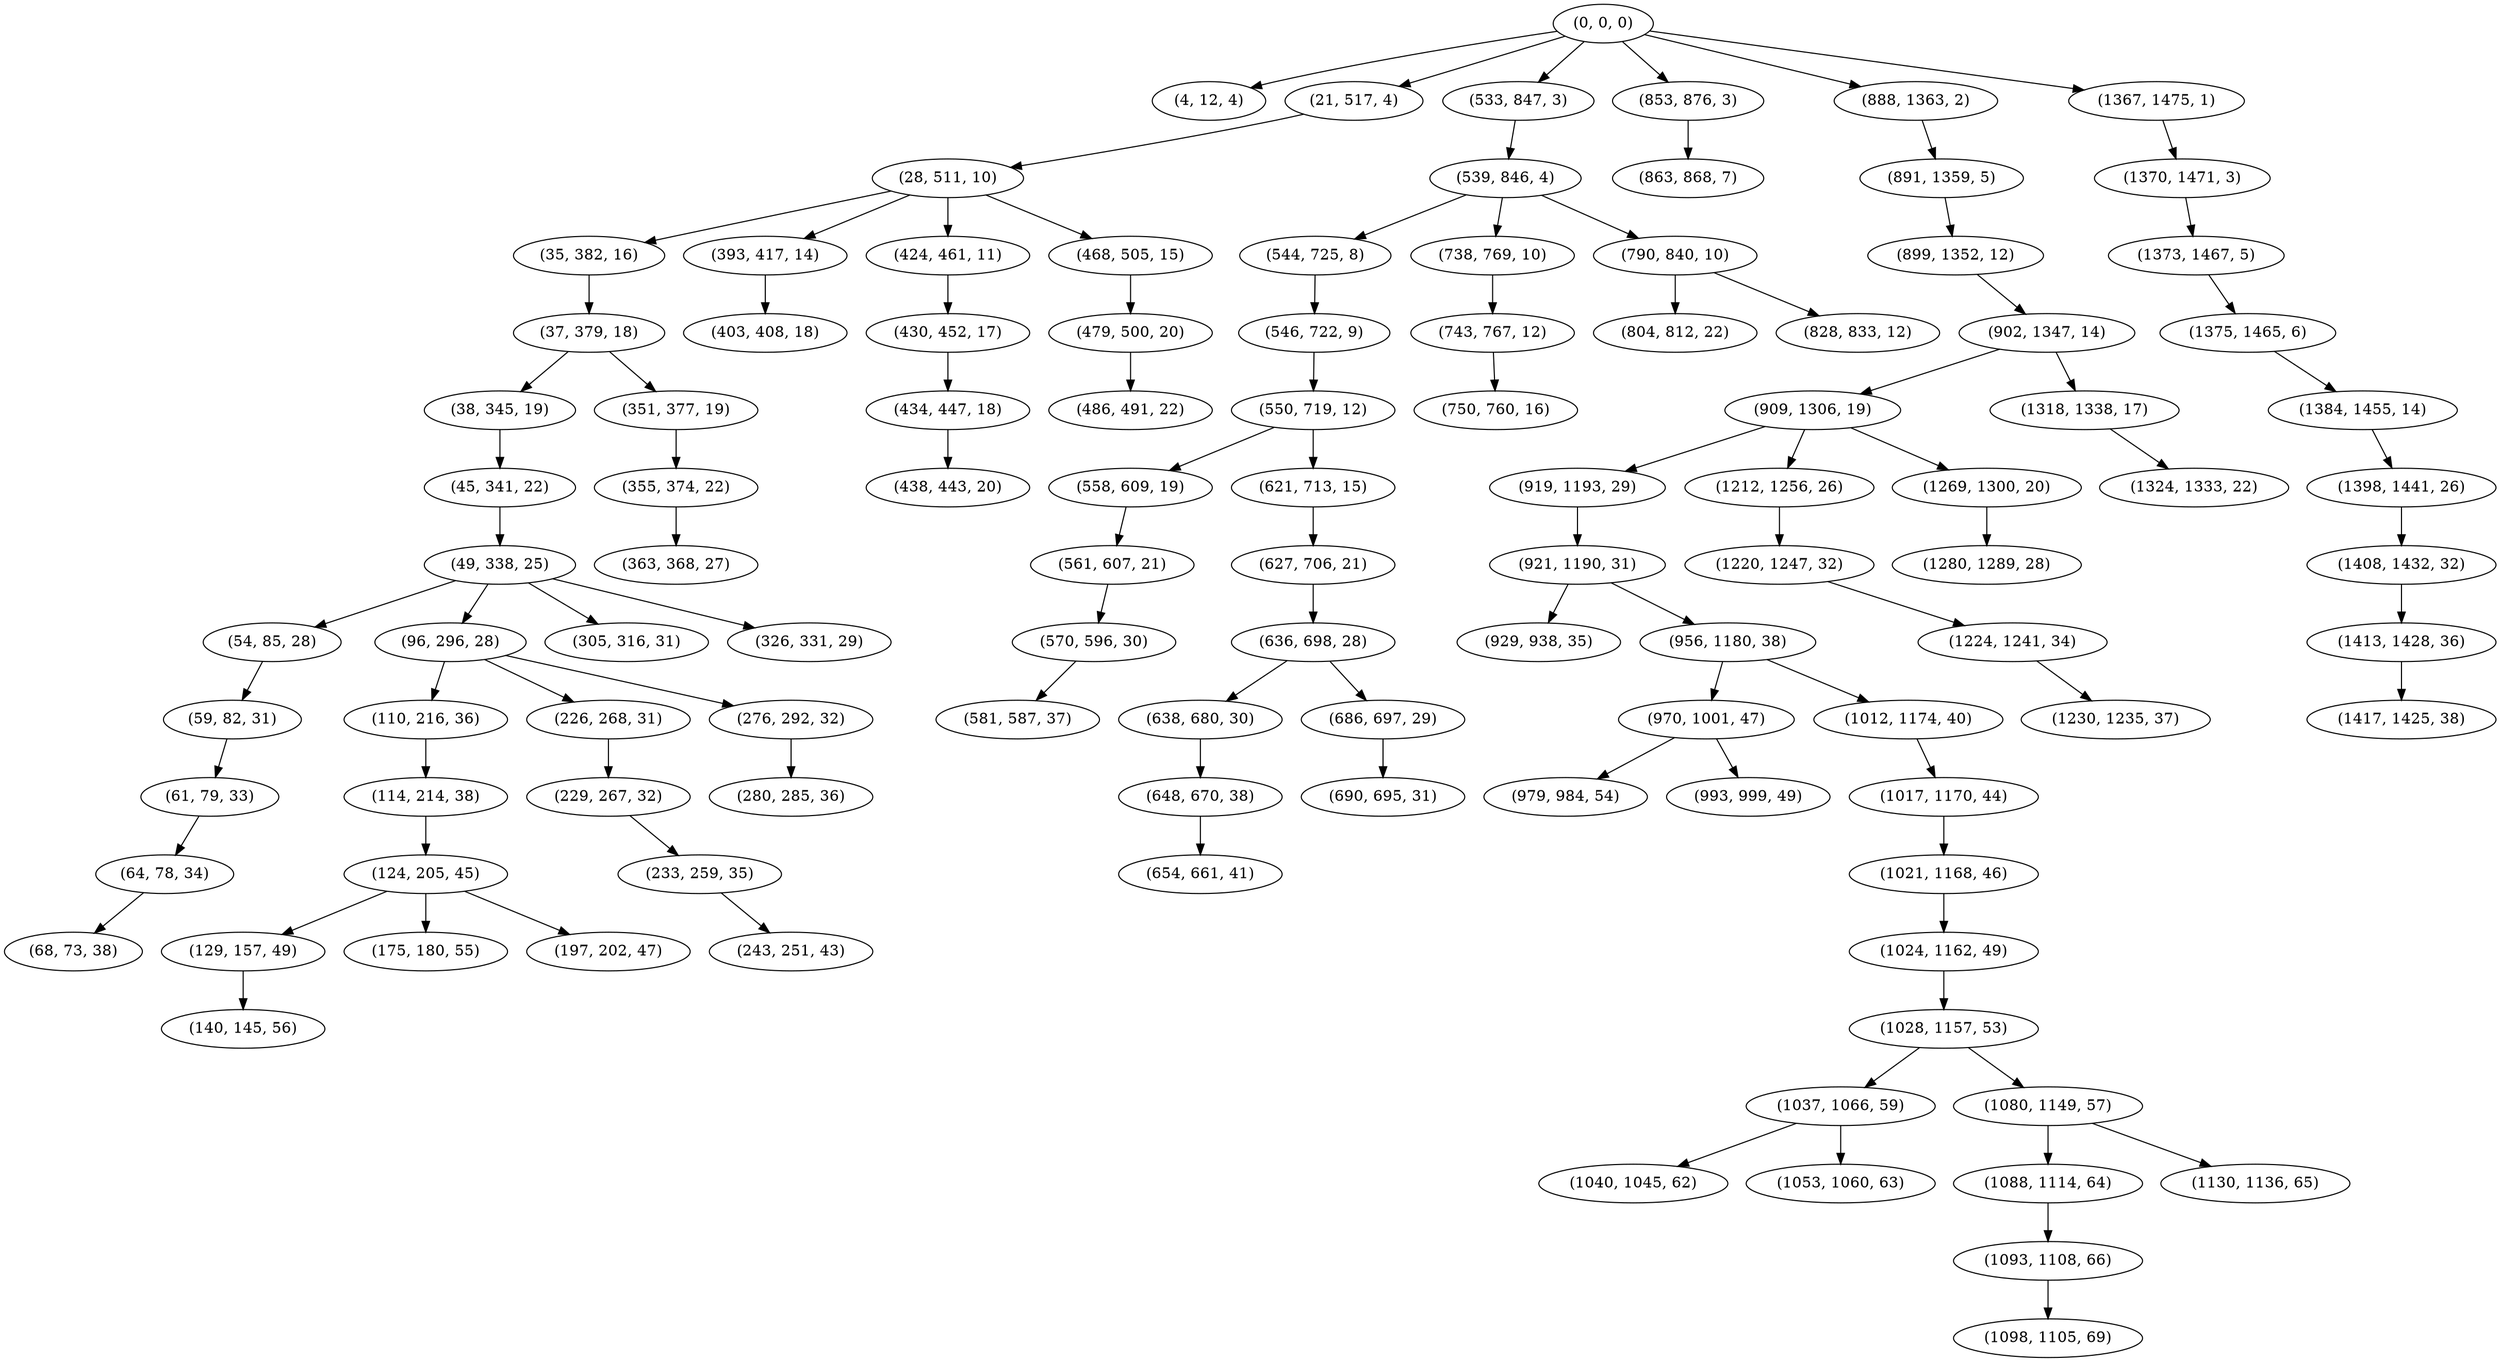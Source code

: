 digraph tree {
    "(0, 0, 0)";
    "(4, 12, 4)";
    "(21, 517, 4)";
    "(28, 511, 10)";
    "(35, 382, 16)";
    "(37, 379, 18)";
    "(38, 345, 19)";
    "(45, 341, 22)";
    "(49, 338, 25)";
    "(54, 85, 28)";
    "(59, 82, 31)";
    "(61, 79, 33)";
    "(64, 78, 34)";
    "(68, 73, 38)";
    "(96, 296, 28)";
    "(110, 216, 36)";
    "(114, 214, 38)";
    "(124, 205, 45)";
    "(129, 157, 49)";
    "(140, 145, 56)";
    "(175, 180, 55)";
    "(197, 202, 47)";
    "(226, 268, 31)";
    "(229, 267, 32)";
    "(233, 259, 35)";
    "(243, 251, 43)";
    "(276, 292, 32)";
    "(280, 285, 36)";
    "(305, 316, 31)";
    "(326, 331, 29)";
    "(351, 377, 19)";
    "(355, 374, 22)";
    "(363, 368, 27)";
    "(393, 417, 14)";
    "(403, 408, 18)";
    "(424, 461, 11)";
    "(430, 452, 17)";
    "(434, 447, 18)";
    "(438, 443, 20)";
    "(468, 505, 15)";
    "(479, 500, 20)";
    "(486, 491, 22)";
    "(533, 847, 3)";
    "(539, 846, 4)";
    "(544, 725, 8)";
    "(546, 722, 9)";
    "(550, 719, 12)";
    "(558, 609, 19)";
    "(561, 607, 21)";
    "(570, 596, 30)";
    "(581, 587, 37)";
    "(621, 713, 15)";
    "(627, 706, 21)";
    "(636, 698, 28)";
    "(638, 680, 30)";
    "(648, 670, 38)";
    "(654, 661, 41)";
    "(686, 697, 29)";
    "(690, 695, 31)";
    "(738, 769, 10)";
    "(743, 767, 12)";
    "(750, 760, 16)";
    "(790, 840, 10)";
    "(804, 812, 22)";
    "(828, 833, 12)";
    "(853, 876, 3)";
    "(863, 868, 7)";
    "(888, 1363, 2)";
    "(891, 1359, 5)";
    "(899, 1352, 12)";
    "(902, 1347, 14)";
    "(909, 1306, 19)";
    "(919, 1193, 29)";
    "(921, 1190, 31)";
    "(929, 938, 35)";
    "(956, 1180, 38)";
    "(970, 1001, 47)";
    "(979, 984, 54)";
    "(993, 999, 49)";
    "(1012, 1174, 40)";
    "(1017, 1170, 44)";
    "(1021, 1168, 46)";
    "(1024, 1162, 49)";
    "(1028, 1157, 53)";
    "(1037, 1066, 59)";
    "(1040, 1045, 62)";
    "(1053, 1060, 63)";
    "(1080, 1149, 57)";
    "(1088, 1114, 64)";
    "(1093, 1108, 66)";
    "(1098, 1105, 69)";
    "(1130, 1136, 65)";
    "(1212, 1256, 26)";
    "(1220, 1247, 32)";
    "(1224, 1241, 34)";
    "(1230, 1235, 37)";
    "(1269, 1300, 20)";
    "(1280, 1289, 28)";
    "(1318, 1338, 17)";
    "(1324, 1333, 22)";
    "(1367, 1475, 1)";
    "(1370, 1471, 3)";
    "(1373, 1467, 5)";
    "(1375, 1465, 6)";
    "(1384, 1455, 14)";
    "(1398, 1441, 26)";
    "(1408, 1432, 32)";
    "(1413, 1428, 36)";
    "(1417, 1425, 38)";
    "(0, 0, 0)" -> "(4, 12, 4)";
    "(0, 0, 0)" -> "(21, 517, 4)";
    "(0, 0, 0)" -> "(533, 847, 3)";
    "(0, 0, 0)" -> "(853, 876, 3)";
    "(0, 0, 0)" -> "(888, 1363, 2)";
    "(0, 0, 0)" -> "(1367, 1475, 1)";
    "(21, 517, 4)" -> "(28, 511, 10)";
    "(28, 511, 10)" -> "(35, 382, 16)";
    "(28, 511, 10)" -> "(393, 417, 14)";
    "(28, 511, 10)" -> "(424, 461, 11)";
    "(28, 511, 10)" -> "(468, 505, 15)";
    "(35, 382, 16)" -> "(37, 379, 18)";
    "(37, 379, 18)" -> "(38, 345, 19)";
    "(37, 379, 18)" -> "(351, 377, 19)";
    "(38, 345, 19)" -> "(45, 341, 22)";
    "(45, 341, 22)" -> "(49, 338, 25)";
    "(49, 338, 25)" -> "(54, 85, 28)";
    "(49, 338, 25)" -> "(96, 296, 28)";
    "(49, 338, 25)" -> "(305, 316, 31)";
    "(49, 338, 25)" -> "(326, 331, 29)";
    "(54, 85, 28)" -> "(59, 82, 31)";
    "(59, 82, 31)" -> "(61, 79, 33)";
    "(61, 79, 33)" -> "(64, 78, 34)";
    "(64, 78, 34)" -> "(68, 73, 38)";
    "(96, 296, 28)" -> "(110, 216, 36)";
    "(96, 296, 28)" -> "(226, 268, 31)";
    "(96, 296, 28)" -> "(276, 292, 32)";
    "(110, 216, 36)" -> "(114, 214, 38)";
    "(114, 214, 38)" -> "(124, 205, 45)";
    "(124, 205, 45)" -> "(129, 157, 49)";
    "(124, 205, 45)" -> "(175, 180, 55)";
    "(124, 205, 45)" -> "(197, 202, 47)";
    "(129, 157, 49)" -> "(140, 145, 56)";
    "(226, 268, 31)" -> "(229, 267, 32)";
    "(229, 267, 32)" -> "(233, 259, 35)";
    "(233, 259, 35)" -> "(243, 251, 43)";
    "(276, 292, 32)" -> "(280, 285, 36)";
    "(351, 377, 19)" -> "(355, 374, 22)";
    "(355, 374, 22)" -> "(363, 368, 27)";
    "(393, 417, 14)" -> "(403, 408, 18)";
    "(424, 461, 11)" -> "(430, 452, 17)";
    "(430, 452, 17)" -> "(434, 447, 18)";
    "(434, 447, 18)" -> "(438, 443, 20)";
    "(468, 505, 15)" -> "(479, 500, 20)";
    "(479, 500, 20)" -> "(486, 491, 22)";
    "(533, 847, 3)" -> "(539, 846, 4)";
    "(539, 846, 4)" -> "(544, 725, 8)";
    "(539, 846, 4)" -> "(738, 769, 10)";
    "(539, 846, 4)" -> "(790, 840, 10)";
    "(544, 725, 8)" -> "(546, 722, 9)";
    "(546, 722, 9)" -> "(550, 719, 12)";
    "(550, 719, 12)" -> "(558, 609, 19)";
    "(550, 719, 12)" -> "(621, 713, 15)";
    "(558, 609, 19)" -> "(561, 607, 21)";
    "(561, 607, 21)" -> "(570, 596, 30)";
    "(570, 596, 30)" -> "(581, 587, 37)";
    "(621, 713, 15)" -> "(627, 706, 21)";
    "(627, 706, 21)" -> "(636, 698, 28)";
    "(636, 698, 28)" -> "(638, 680, 30)";
    "(636, 698, 28)" -> "(686, 697, 29)";
    "(638, 680, 30)" -> "(648, 670, 38)";
    "(648, 670, 38)" -> "(654, 661, 41)";
    "(686, 697, 29)" -> "(690, 695, 31)";
    "(738, 769, 10)" -> "(743, 767, 12)";
    "(743, 767, 12)" -> "(750, 760, 16)";
    "(790, 840, 10)" -> "(804, 812, 22)";
    "(790, 840, 10)" -> "(828, 833, 12)";
    "(853, 876, 3)" -> "(863, 868, 7)";
    "(888, 1363, 2)" -> "(891, 1359, 5)";
    "(891, 1359, 5)" -> "(899, 1352, 12)";
    "(899, 1352, 12)" -> "(902, 1347, 14)";
    "(902, 1347, 14)" -> "(909, 1306, 19)";
    "(902, 1347, 14)" -> "(1318, 1338, 17)";
    "(909, 1306, 19)" -> "(919, 1193, 29)";
    "(909, 1306, 19)" -> "(1212, 1256, 26)";
    "(909, 1306, 19)" -> "(1269, 1300, 20)";
    "(919, 1193, 29)" -> "(921, 1190, 31)";
    "(921, 1190, 31)" -> "(929, 938, 35)";
    "(921, 1190, 31)" -> "(956, 1180, 38)";
    "(956, 1180, 38)" -> "(970, 1001, 47)";
    "(956, 1180, 38)" -> "(1012, 1174, 40)";
    "(970, 1001, 47)" -> "(979, 984, 54)";
    "(970, 1001, 47)" -> "(993, 999, 49)";
    "(1012, 1174, 40)" -> "(1017, 1170, 44)";
    "(1017, 1170, 44)" -> "(1021, 1168, 46)";
    "(1021, 1168, 46)" -> "(1024, 1162, 49)";
    "(1024, 1162, 49)" -> "(1028, 1157, 53)";
    "(1028, 1157, 53)" -> "(1037, 1066, 59)";
    "(1028, 1157, 53)" -> "(1080, 1149, 57)";
    "(1037, 1066, 59)" -> "(1040, 1045, 62)";
    "(1037, 1066, 59)" -> "(1053, 1060, 63)";
    "(1080, 1149, 57)" -> "(1088, 1114, 64)";
    "(1080, 1149, 57)" -> "(1130, 1136, 65)";
    "(1088, 1114, 64)" -> "(1093, 1108, 66)";
    "(1093, 1108, 66)" -> "(1098, 1105, 69)";
    "(1212, 1256, 26)" -> "(1220, 1247, 32)";
    "(1220, 1247, 32)" -> "(1224, 1241, 34)";
    "(1224, 1241, 34)" -> "(1230, 1235, 37)";
    "(1269, 1300, 20)" -> "(1280, 1289, 28)";
    "(1318, 1338, 17)" -> "(1324, 1333, 22)";
    "(1367, 1475, 1)" -> "(1370, 1471, 3)";
    "(1370, 1471, 3)" -> "(1373, 1467, 5)";
    "(1373, 1467, 5)" -> "(1375, 1465, 6)";
    "(1375, 1465, 6)" -> "(1384, 1455, 14)";
    "(1384, 1455, 14)" -> "(1398, 1441, 26)";
    "(1398, 1441, 26)" -> "(1408, 1432, 32)";
    "(1408, 1432, 32)" -> "(1413, 1428, 36)";
    "(1413, 1428, 36)" -> "(1417, 1425, 38)";
}
